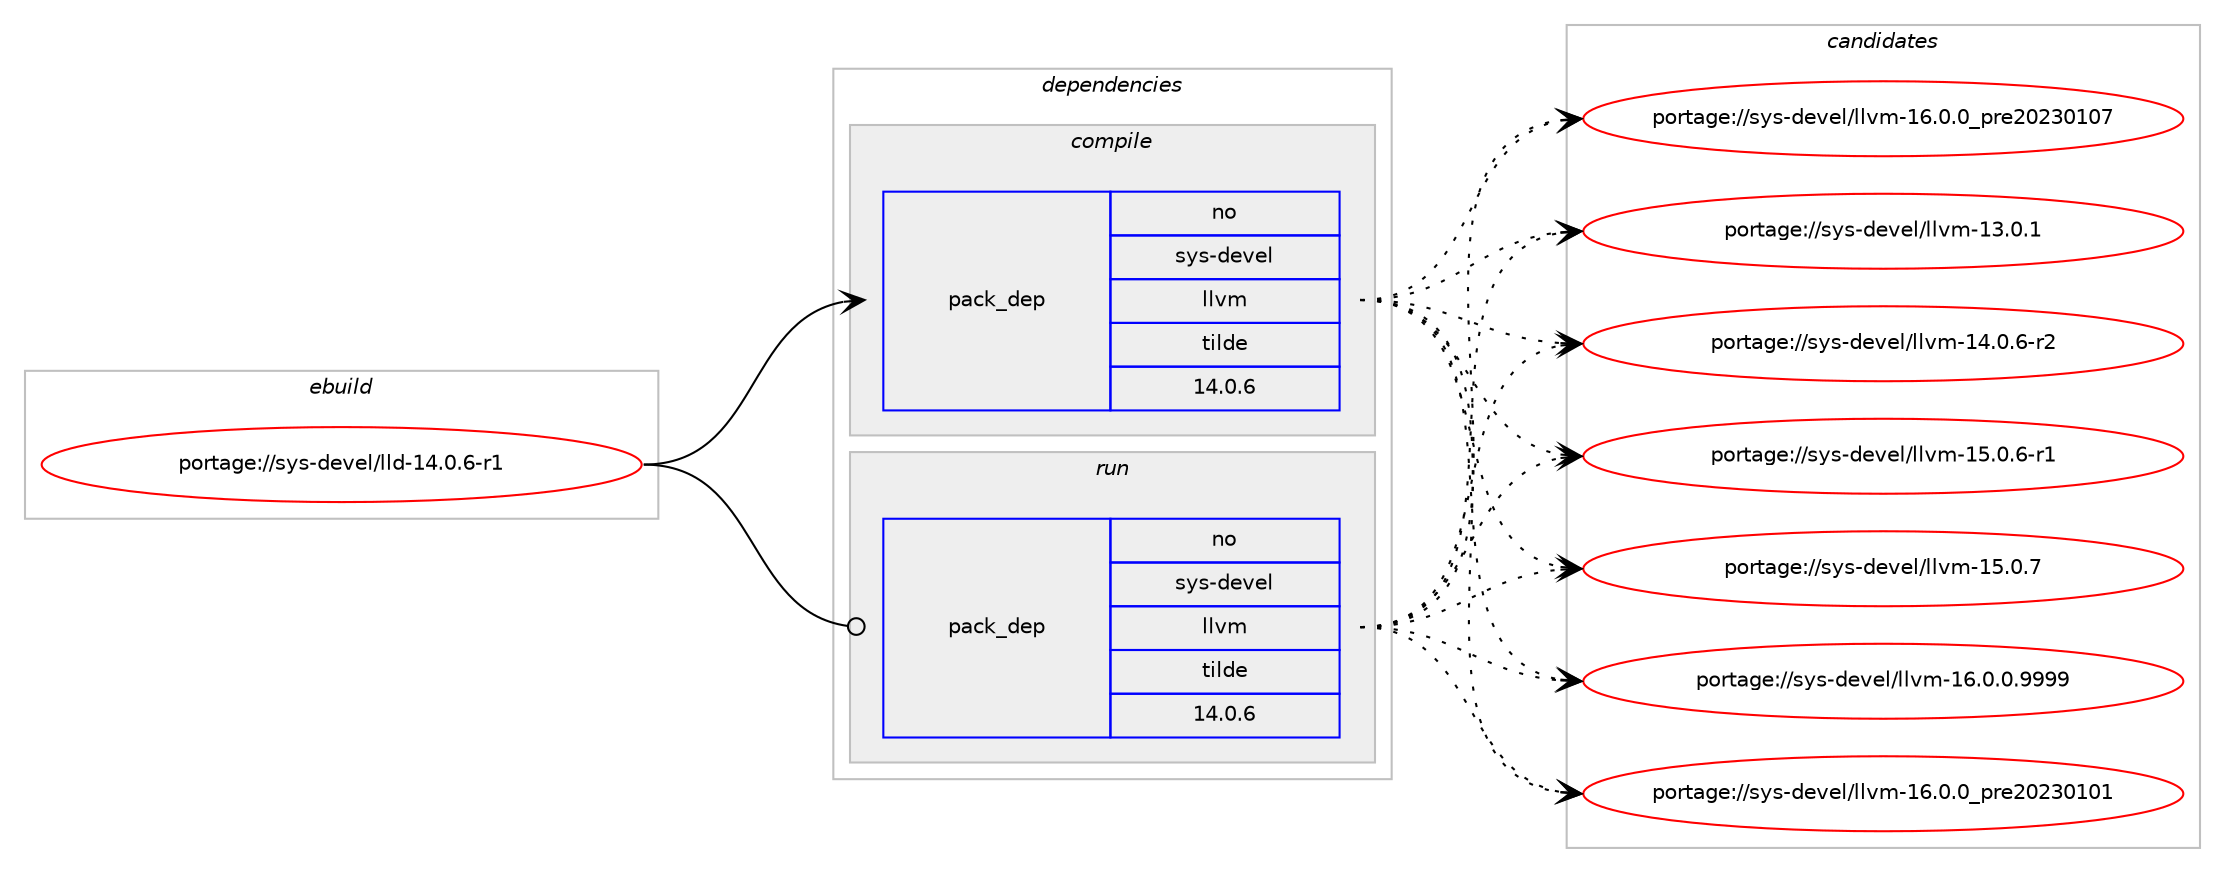 digraph prolog {

# *************
# Graph options
# *************

newrank=true;
concentrate=true;
compound=true;
graph [rankdir=LR,fontname=Helvetica,fontsize=10,ranksep=1.5];#, ranksep=2.5, nodesep=0.2];
edge  [arrowhead=vee];
node  [fontname=Helvetica,fontsize=10];

# **********
# The ebuild
# **********

subgraph cluster_leftcol {
color=gray;
rank=same;
label=<<i>ebuild</i>>;
id [label="portage://sys-devel/lld-14.0.6-r1", color=red, width=4, href="../sys-devel/lld-14.0.6-r1.svg"];
}

# ****************
# The dependencies
# ****************

subgraph cluster_midcol {
color=gray;
label=<<i>dependencies</i>>;
subgraph cluster_compile {
fillcolor="#eeeeee";
style=filled;
label=<<i>compile</i>>;
subgraph pack2638 {
dependency7722 [label=<<TABLE BORDER="0" CELLBORDER="1" CELLSPACING="0" CELLPADDING="4" WIDTH="220"><TR><TD ROWSPAN="6" CELLPADDING="30">pack_dep</TD></TR><TR><TD WIDTH="110">no</TD></TR><TR><TD>sys-devel</TD></TR><TR><TD>llvm</TD></TR><TR><TD>tilde</TD></TR><TR><TD>14.0.6</TD></TR></TABLE>>, shape=none, color=blue];
}
id:e -> dependency7722:w [weight=20,style="solid",arrowhead="vee"];
# *** BEGIN UNKNOWN DEPENDENCY TYPE (TODO) ***
# id -> package_dependency(portage://sys-devel/lld-14.0.6-r1,install,strong,sys-devel,llvm,none,[,,],[slot(0)],[])
# *** END UNKNOWN DEPENDENCY TYPE (TODO) ***

}
subgraph cluster_compileandrun {
fillcolor="#eeeeee";
style=filled;
label=<<i>compile and run</i>>;
}
subgraph cluster_run {
fillcolor="#eeeeee";
style=filled;
label=<<i>run</i>>;
subgraph pack2639 {
dependency7723 [label=<<TABLE BORDER="0" CELLBORDER="1" CELLSPACING="0" CELLPADDING="4" WIDTH="220"><TR><TD ROWSPAN="6" CELLPADDING="30">pack_dep</TD></TR><TR><TD WIDTH="110">no</TD></TR><TR><TD>sys-devel</TD></TR><TR><TD>llvm</TD></TR><TR><TD>tilde</TD></TR><TR><TD>14.0.6</TD></TR></TABLE>>, shape=none, color=blue];
}
id:e -> dependency7723:w [weight=20,style="solid",arrowhead="odot"];
# *** BEGIN UNKNOWN DEPENDENCY TYPE (TODO) ***
# id -> package_dependency(portage://sys-devel/lld-14.0.6-r1,run,weak,sys-devel,lld,none,[,,],[slot(0)],[])
# *** END UNKNOWN DEPENDENCY TYPE (TODO) ***

}
}

# **************
# The candidates
# **************

subgraph cluster_choices {
rank=same;
color=gray;
label=<<i>candidates</i>>;

subgraph choice2638 {
color=black;
nodesep=1;
choice115121115451001011181011084710810811810945495146484649 [label="portage://sys-devel/llvm-13.0.1", color=red, width=4,href="../sys-devel/llvm-13.0.1.svg"];
choice1151211154510010111810110847108108118109454952464846544511450 [label="portage://sys-devel/llvm-14.0.6-r2", color=red, width=4,href="../sys-devel/llvm-14.0.6-r2.svg"];
choice1151211154510010111810110847108108118109454953464846544511449 [label="portage://sys-devel/llvm-15.0.6-r1", color=red, width=4,href="../sys-devel/llvm-15.0.6-r1.svg"];
choice115121115451001011181011084710810811810945495346484655 [label="portage://sys-devel/llvm-15.0.7", color=red, width=4,href="../sys-devel/llvm-15.0.7.svg"];
choice1151211154510010111810110847108108118109454954464846484657575757 [label="portage://sys-devel/llvm-16.0.0.9999", color=red, width=4,href="../sys-devel/llvm-16.0.0.9999.svg"];
choice115121115451001011181011084710810811810945495446484648951121141015048505148494849 [label="portage://sys-devel/llvm-16.0.0_pre20230101", color=red, width=4,href="../sys-devel/llvm-16.0.0_pre20230101.svg"];
choice115121115451001011181011084710810811810945495446484648951121141015048505148494855 [label="portage://sys-devel/llvm-16.0.0_pre20230107", color=red, width=4,href="../sys-devel/llvm-16.0.0_pre20230107.svg"];
dependency7722:e -> choice115121115451001011181011084710810811810945495146484649:w [style=dotted,weight="100"];
dependency7722:e -> choice1151211154510010111810110847108108118109454952464846544511450:w [style=dotted,weight="100"];
dependency7722:e -> choice1151211154510010111810110847108108118109454953464846544511449:w [style=dotted,weight="100"];
dependency7722:e -> choice115121115451001011181011084710810811810945495346484655:w [style=dotted,weight="100"];
dependency7722:e -> choice1151211154510010111810110847108108118109454954464846484657575757:w [style=dotted,weight="100"];
dependency7722:e -> choice115121115451001011181011084710810811810945495446484648951121141015048505148494849:w [style=dotted,weight="100"];
dependency7722:e -> choice115121115451001011181011084710810811810945495446484648951121141015048505148494855:w [style=dotted,weight="100"];
}
subgraph choice2639 {
color=black;
nodesep=1;
choice115121115451001011181011084710810811810945495146484649 [label="portage://sys-devel/llvm-13.0.1", color=red, width=4,href="../sys-devel/llvm-13.0.1.svg"];
choice1151211154510010111810110847108108118109454952464846544511450 [label="portage://sys-devel/llvm-14.0.6-r2", color=red, width=4,href="../sys-devel/llvm-14.0.6-r2.svg"];
choice1151211154510010111810110847108108118109454953464846544511449 [label="portage://sys-devel/llvm-15.0.6-r1", color=red, width=4,href="../sys-devel/llvm-15.0.6-r1.svg"];
choice115121115451001011181011084710810811810945495346484655 [label="portage://sys-devel/llvm-15.0.7", color=red, width=4,href="../sys-devel/llvm-15.0.7.svg"];
choice1151211154510010111810110847108108118109454954464846484657575757 [label="portage://sys-devel/llvm-16.0.0.9999", color=red, width=4,href="../sys-devel/llvm-16.0.0.9999.svg"];
choice115121115451001011181011084710810811810945495446484648951121141015048505148494849 [label="portage://sys-devel/llvm-16.0.0_pre20230101", color=red, width=4,href="../sys-devel/llvm-16.0.0_pre20230101.svg"];
choice115121115451001011181011084710810811810945495446484648951121141015048505148494855 [label="portage://sys-devel/llvm-16.0.0_pre20230107", color=red, width=4,href="../sys-devel/llvm-16.0.0_pre20230107.svg"];
dependency7723:e -> choice115121115451001011181011084710810811810945495146484649:w [style=dotted,weight="100"];
dependency7723:e -> choice1151211154510010111810110847108108118109454952464846544511450:w [style=dotted,weight="100"];
dependency7723:e -> choice1151211154510010111810110847108108118109454953464846544511449:w [style=dotted,weight="100"];
dependency7723:e -> choice115121115451001011181011084710810811810945495346484655:w [style=dotted,weight="100"];
dependency7723:e -> choice1151211154510010111810110847108108118109454954464846484657575757:w [style=dotted,weight="100"];
dependency7723:e -> choice115121115451001011181011084710810811810945495446484648951121141015048505148494849:w [style=dotted,weight="100"];
dependency7723:e -> choice115121115451001011181011084710810811810945495446484648951121141015048505148494855:w [style=dotted,weight="100"];
}
}

}
